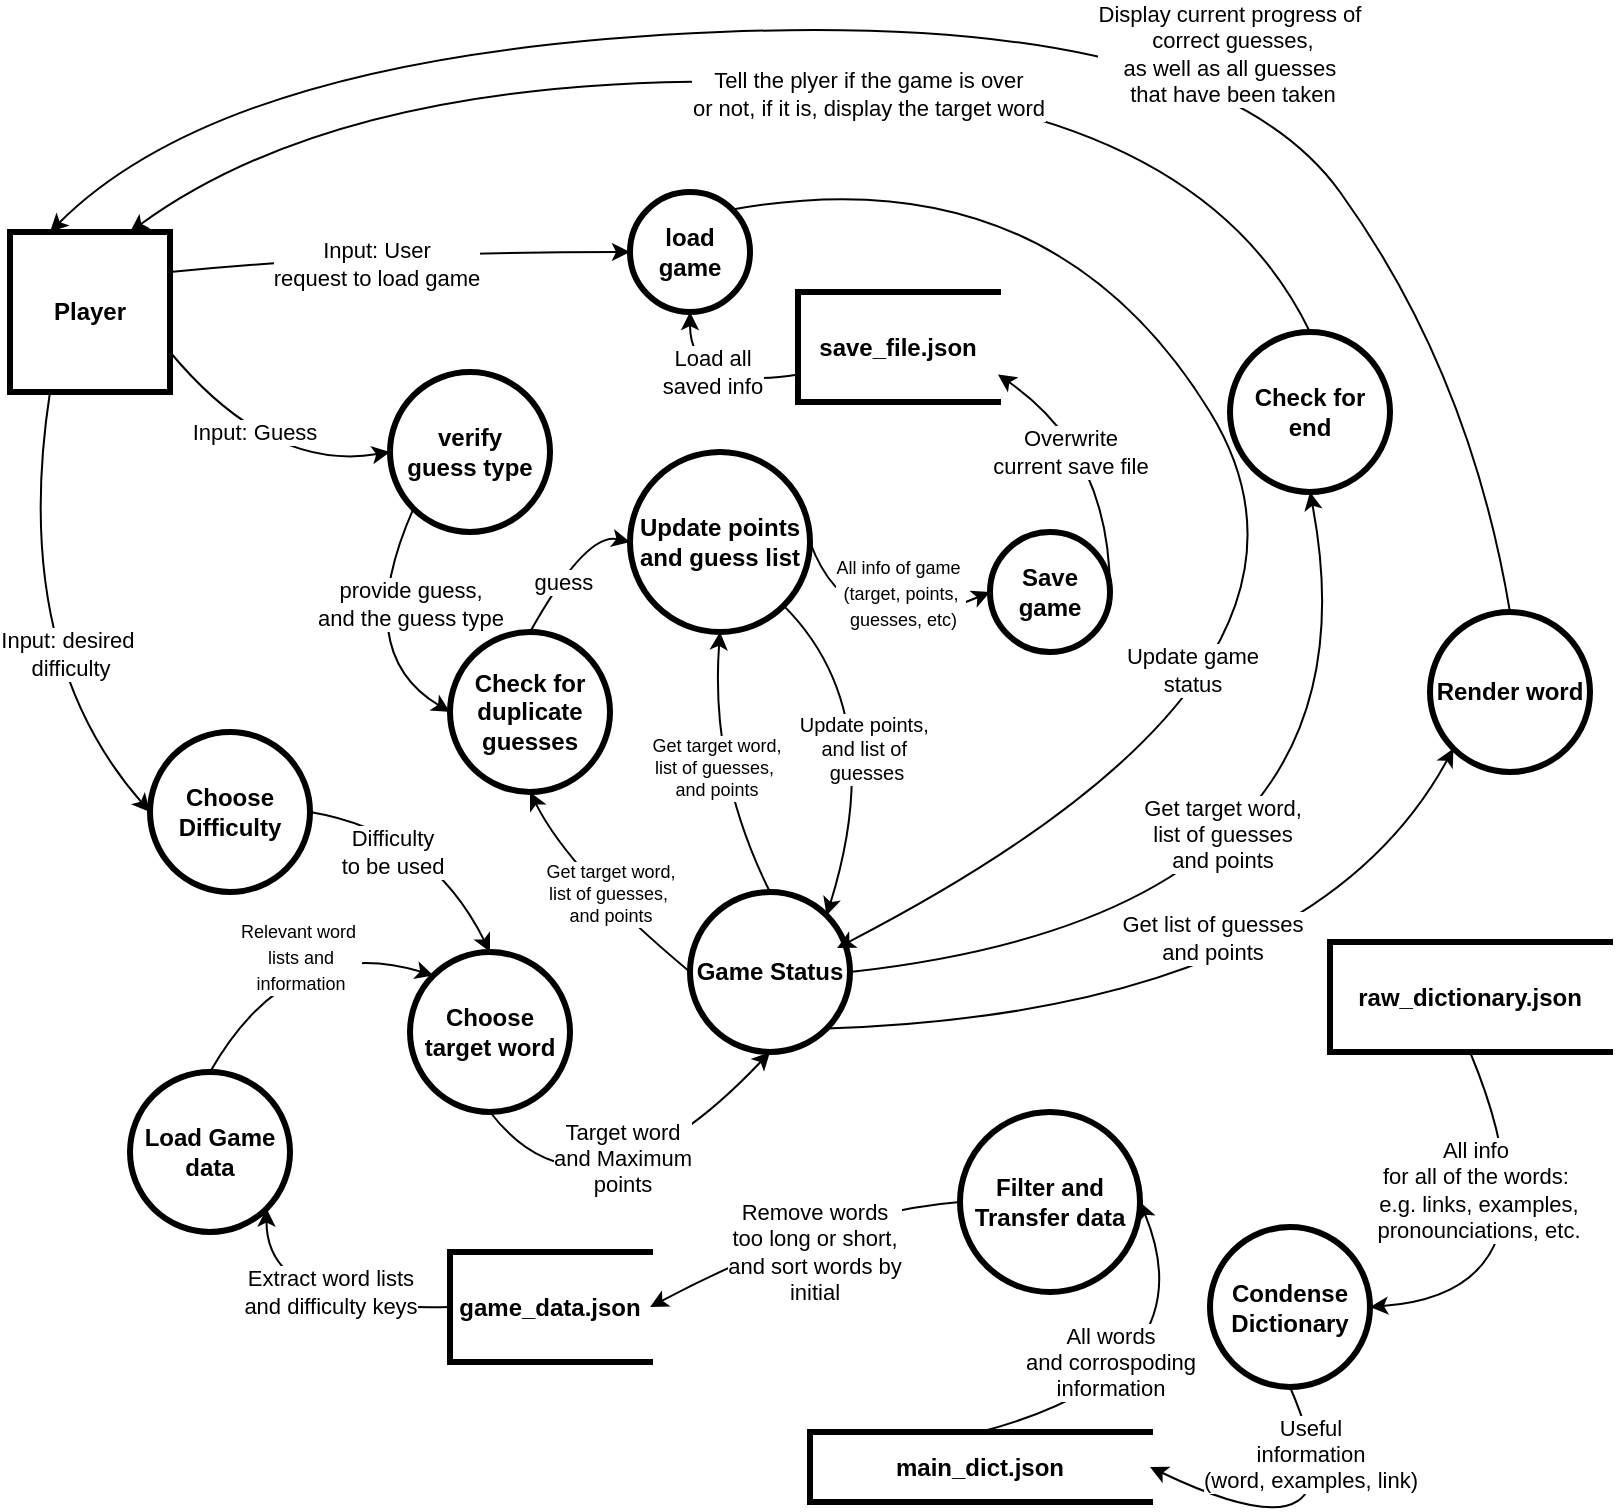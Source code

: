 <mxfile version="26.1.0">
  <diagram name="Page-1" id="ywthNiMjYePhlFCz2Uhy">
    <mxGraphModel dx="1407" dy="762" grid="1" gridSize="10" guides="1" tooltips="1" connect="1" arrows="1" fold="1" page="1" pageScale="1" pageWidth="827" pageHeight="1169" math="0" shadow="0">
      <root>
        <mxCell id="0" />
        <mxCell id="1" parent="0" />
        <mxCell id="BWCX3i24N0bs6A5otOJ9-1" value="Player" style="whiteSpace=wrap;html=1;aspect=fixed;fontStyle=1;fillColor=light-dark(#FFFFFF,#FF6666);strokeWidth=3;" parent="1" vertex="1">
          <mxGeometry x="20" y="230" width="80" height="80" as="geometry" />
        </mxCell>
        <mxCell id="BWCX3i24N0bs6A5otOJ9-2" value="Choose&lt;div&gt;Difficulty&lt;/div&gt;" style="ellipse;whiteSpace=wrap;html=1;aspect=fixed;fontStyle=1;strokeColor=light-dark(#000000,#FFFFFF);fillColor=light-dark(#FFFFFF,#B266FF);strokeWidth=3;" parent="1" vertex="1">
          <mxGeometry x="90" y="480" width="80" height="80" as="geometry" />
        </mxCell>
        <mxCell id="BWCX3i24N0bs6A5otOJ9-4" value="Load Game data" style="ellipse;whiteSpace=wrap;html=1;aspect=fixed;fontStyle=1;strokeColor=light-dark(#000000,#FFFFFF);fillColor=light-dark(#FFFFFF,#B266FF);strokeWidth=3;" parent="1" vertex="1">
          <mxGeometry x="80" y="650" width="80" height="80" as="geometry" />
        </mxCell>
        <mxCell id="BWCX3i24N0bs6A5otOJ9-5" value="Check for end" style="ellipse;whiteSpace=wrap;html=1;aspect=fixed;fontStyle=1;fillColor=light-dark(#FFFFFF,#FF66B3);strokeWidth=3;" parent="1" vertex="1">
          <mxGeometry x="630" y="280" width="80" height="80" as="geometry" />
        </mxCell>
        <mxCell id="BWCX3i24N0bs6A5otOJ9-7" value="Render word" style="ellipse;whiteSpace=wrap;html=1;aspect=fixed;fontStyle=1;fillColor=light-dark(#FFFFFF,#FF66B3);strokeWidth=3;" parent="1" vertex="1">
          <mxGeometry x="730" y="420" width="80" height="80" as="geometry" />
        </mxCell>
        <mxCell id="BWCX3i24N0bs6A5otOJ9-8" value="Game Status" style="ellipse;whiteSpace=wrap;html=1;aspect=fixed;fontStyle=1;fillColor=light-dark(#FFFFFF,#FF66B3);strokeWidth=3;" parent="1" vertex="1">
          <mxGeometry x="360" y="560" width="80" height="80" as="geometry" />
        </mxCell>
        <mxCell id="BWCX3i24N0bs6A5otOJ9-13" value="game_data.json" style="html=1;dashed=0;whiteSpace=wrap;shape=partialRectangle;right=0;fontStyle=1;strokeColor=light-dark(#000000,#FFFFFF);fillColor=light-dark(#FFFFFF,#B266FF);strokeWidth=3;" parent="1" vertex="1">
          <mxGeometry x="240" y="740" width="100" height="55" as="geometry" />
        </mxCell>
        <mxCell id="BWCX3i24N0bs6A5otOJ9-17" value="" style="curved=1;endArrow=classic;html=1;rounded=0;exitX=0;exitY=0.5;exitDx=0;exitDy=0;entryX=1;entryY=1;entryDx=0;entryDy=0;" parent="1" source="BWCX3i24N0bs6A5otOJ9-13" target="BWCX3i24N0bs6A5otOJ9-4" edge="1">
          <mxGeometry width="50" height="50" relative="1" as="geometry">
            <mxPoint x="130" y="825" as="sourcePoint" />
            <mxPoint x="250" y="840" as="targetPoint" />
            <Array as="points">
              <mxPoint x="148" y="770" />
            </Array>
          </mxGeometry>
        </mxCell>
        <mxCell id="BWCX3i24N0bs6A5otOJ9-19" value="Extract word lists&lt;div&gt;and difficulty keys&lt;/div&gt;" style="edgeLabel;html=1;align=center;verticalAlign=middle;resizable=0;points=[];" parent="BWCX3i24N0bs6A5otOJ9-17" vertex="1" connectable="0">
          <mxGeometry x="0.2" y="-4" relative="1" as="geometry">
            <mxPoint x="26" y="-6" as="offset" />
          </mxGeometry>
        </mxCell>
        <mxCell id="BWCX3i24N0bs6A5otOJ9-20" value="" style="curved=1;endArrow=classic;html=1;rounded=0;exitX=0.25;exitY=1;exitDx=0;exitDy=0;entryX=0;entryY=0.5;entryDx=0;entryDy=0;" parent="1" source="BWCX3i24N0bs6A5otOJ9-1" target="BWCX3i24N0bs6A5otOJ9-2" edge="1">
          <mxGeometry width="50" height="50" relative="1" as="geometry">
            <mxPoint x="170" y="380" as="sourcePoint" />
            <mxPoint x="290" y="370" as="targetPoint" />
            <Array as="points">
              <mxPoint x="20" y="440" />
            </Array>
          </mxGeometry>
        </mxCell>
        <mxCell id="BWCX3i24N0bs6A5otOJ9-23" value="&lt;font&gt;Input: desired&amp;nbsp;&lt;/font&gt;&lt;div&gt;&lt;font&gt;difficulty&lt;/font&gt;&lt;/div&gt;" style="edgeLabel;html=1;align=center;verticalAlign=middle;resizable=0;points=[];rotation=0;" parent="BWCX3i24N0bs6A5otOJ9-20" vertex="1" connectable="0">
          <mxGeometry x="-0.274" y="-3" relative="1" as="geometry">
            <mxPoint x="26" y="46" as="offset" />
          </mxGeometry>
        </mxCell>
        <mxCell id="BWCX3i24N0bs6A5otOJ9-24" value="" style="curved=1;endArrow=classic;html=1;rounded=0;exitX=0.5;exitY=1;exitDx=0;exitDy=0;entryX=0.5;entryY=1;entryDx=0;entryDy=0;" parent="1" source="9hSV8TDn2q9NOghADnLz-5" target="BWCX3i24N0bs6A5otOJ9-8" edge="1">
          <mxGeometry width="50" height="50" relative="1" as="geometry">
            <mxPoint x="280" y="675" as="sourcePoint" />
            <mxPoint x="386" y="713" as="targetPoint" />
            <Array as="points">
              <mxPoint x="310" y="735" />
            </Array>
          </mxGeometry>
        </mxCell>
        <mxCell id="BWCX3i24N0bs6A5otOJ9-25" value="Target word&lt;div&gt;and Maximum&lt;/div&gt;&lt;div&gt;points&lt;/div&gt;" style="edgeLabel;html=1;align=center;verticalAlign=middle;resizable=0;points=[];" parent="BWCX3i24N0bs6A5otOJ9-24" vertex="1" connectable="0">
          <mxGeometry x="0.108" y="8" relative="1" as="geometry">
            <mxPoint x="-3" y="-11" as="offset" />
          </mxGeometry>
        </mxCell>
        <mxCell id="BWCX3i24N0bs6A5otOJ9-26" value="" style="curved=1;endArrow=classic;html=1;rounded=0;exitX=1;exitY=0.75;exitDx=0;exitDy=0;entryX=0;entryY=0.5;entryDx=0;entryDy=0;" parent="1" source="BWCX3i24N0bs6A5otOJ9-1" target="9hSV8TDn2q9NOghADnLz-1" edge="1">
          <mxGeometry width="50" height="50" relative="1" as="geometry">
            <mxPoint x="160" y="350" as="sourcePoint" />
            <mxPoint x="280" y="270" as="targetPoint" />
            <Array as="points">
              <mxPoint x="150" y="350" />
            </Array>
          </mxGeometry>
        </mxCell>
        <mxCell id="BWCX3i24N0bs6A5otOJ9-27" value="Input: Guess" style="edgeLabel;html=1;align=center;verticalAlign=middle;resizable=0;points=[];" parent="BWCX3i24N0bs6A5otOJ9-26" vertex="1" connectable="0">
          <mxGeometry x="0.198" y="-23" relative="1" as="geometry">
            <mxPoint x="-17" y="-42" as="offset" />
          </mxGeometry>
        </mxCell>
        <mxCell id="BWCX3i24N0bs6A5otOJ9-30" value="" style="curved=1;endArrow=classic;html=1;rounded=0;entryX=0.5;entryY=1;entryDx=0;entryDy=0;exitX=0;exitY=0.5;exitDx=0;exitDy=0;" parent="1" source="BWCX3i24N0bs6A5otOJ9-8" target="9hSV8TDn2q9NOghADnLz-2" edge="1">
          <mxGeometry width="50" height="50" relative="1" as="geometry">
            <mxPoint x="450" y="560" as="sourcePoint" />
            <mxPoint x="354" y="520" as="targetPoint" />
            <Array as="points">
              <mxPoint x="300" y="550" />
            </Array>
          </mxGeometry>
        </mxCell>
        <mxCell id="BWCX3i24N0bs6A5otOJ9-32" value="Get target word,&lt;br&gt;list of guesses,&amp;nbsp;&lt;div&gt;and points&lt;/div&gt;" style="edgeLabel;html=1;align=center;verticalAlign=middle;resizable=0;points=[];fontSize=9;" parent="BWCX3i24N0bs6A5otOJ9-30" vertex="1" connectable="0">
          <mxGeometry x="-0.089" y="8" relative="1" as="geometry">
            <mxPoint x="8" y="-10" as="offset" />
          </mxGeometry>
        </mxCell>
        <mxCell id="BWCX3i24N0bs6A5otOJ9-33" value="" style="curved=1;endArrow=classic;html=1;rounded=0;exitX=1;exitY=0.5;exitDx=0;exitDy=0;entryX=0.5;entryY=1;entryDx=0;entryDy=0;" parent="1" source="BWCX3i24N0bs6A5otOJ9-8" target="BWCX3i24N0bs6A5otOJ9-5" edge="1">
          <mxGeometry width="50" height="50" relative="1" as="geometry">
            <mxPoint x="470" y="625" as="sourcePoint" />
            <mxPoint x="590" y="615" as="targetPoint" />
            <Array as="points">
              <mxPoint x="710" y="570" />
            </Array>
          </mxGeometry>
        </mxCell>
        <mxCell id="BWCX3i24N0bs6A5otOJ9-34" value="Get target word,&lt;div&gt;list of guesses&lt;/div&gt;&lt;div&gt;and points&lt;/div&gt;" style="edgeLabel;html=1;align=center;verticalAlign=middle;resizable=0;points=[];" parent="BWCX3i24N0bs6A5otOJ9-33" vertex="1" connectable="0">
          <mxGeometry x="0.083" y="-11" relative="1" as="geometry">
            <mxPoint x="-77" y="-51" as="offset" />
          </mxGeometry>
        </mxCell>
        <mxCell id="BWCX3i24N0bs6A5otOJ9-35" value="" style="curved=1;endArrow=classic;html=1;rounded=0;exitX=0.5;exitY=0;exitDx=0;exitDy=0;entryX=0.75;entryY=0;entryDx=0;entryDy=0;" parent="1" source="BWCX3i24N0bs6A5otOJ9-5" target="BWCX3i24N0bs6A5otOJ9-1" edge="1">
          <mxGeometry width="50" height="50" relative="1" as="geometry">
            <mxPoint x="650" y="410" as="sourcePoint" />
            <mxPoint x="210" y="230" as="targetPoint" />
            <Array as="points">
              <mxPoint x="612" y="160" />
              <mxPoint x="190" y="150" />
            </Array>
          </mxGeometry>
        </mxCell>
        <mxCell id="BWCX3i24N0bs6A5otOJ9-36" value="Tell the plyer if the game is over&lt;div&gt;or not, if it is, display the target word&lt;/div&gt;" style="edgeLabel;html=1;align=center;verticalAlign=middle;resizable=0;points=[];" parent="BWCX3i24N0bs6A5otOJ9-35" vertex="1" connectable="0">
          <mxGeometry x="0.074" relative="1" as="geometry">
            <mxPoint x="75" y="6" as="offset" />
          </mxGeometry>
        </mxCell>
        <mxCell id="BWCX3i24N0bs6A5otOJ9-37" value="" style="curved=1;endArrow=classic;html=1;rounded=0;entryX=0;entryY=1;entryDx=0;entryDy=0;exitX=1;exitY=1;exitDx=0;exitDy=0;" parent="1" source="BWCX3i24N0bs6A5otOJ9-8" target="BWCX3i24N0bs6A5otOJ9-7" edge="1">
          <mxGeometry width="50" height="50" relative="1" as="geometry">
            <mxPoint x="420" y="675" as="sourcePoint" />
            <mxPoint x="540" y="665" as="targetPoint" />
            <Array as="points">
              <mxPoint x="670" y="620" />
            </Array>
          </mxGeometry>
        </mxCell>
        <mxCell id="BWCX3i24N0bs6A5otOJ9-38" value="Get list of guesses&lt;div&gt;and points&lt;/div&gt;" style="edgeLabel;html=1;align=center;verticalAlign=middle;resizable=0;points=[];" parent="BWCX3i24N0bs6A5otOJ9-37" vertex="1" connectable="0">
          <mxGeometry x="-0.307" y="20" relative="1" as="geometry">
            <mxPoint x="57" y="-21" as="offset" />
          </mxGeometry>
        </mxCell>
        <mxCell id="BWCX3i24N0bs6A5otOJ9-39" value="" style="curved=1;endArrow=classic;html=1;rounded=0;entryX=0.25;entryY=0;entryDx=0;entryDy=0;exitX=0.5;exitY=0;exitDx=0;exitDy=0;" parent="1" source="BWCX3i24N0bs6A5otOJ9-7" target="BWCX3i24N0bs6A5otOJ9-1" edge="1">
          <mxGeometry width="50" height="50" relative="1" as="geometry">
            <mxPoint x="400" y="595" as="sourcePoint" />
            <mxPoint x="90" y="325" as="targetPoint" />
            <Array as="points">
              <mxPoint x="750" y="300" />
              <mxPoint x="620" y="120" />
              <mxPoint x="130" y="140" />
            </Array>
          </mxGeometry>
        </mxCell>
        <mxCell id="BWCX3i24N0bs6A5otOJ9-40" value="Display current progress of&amp;nbsp;&lt;div&gt;correct guesses,&lt;div&gt;as well as all guesses&amp;nbsp;&lt;/div&gt;&lt;div&gt;that have been taken&lt;/div&gt;&lt;/div&gt;" style="edgeLabel;html=1;align=center;verticalAlign=middle;resizable=0;points=[];" parent="BWCX3i24N0bs6A5otOJ9-39" vertex="1" connectable="0">
          <mxGeometry x="-0.22" y="-2" relative="1" as="geometry">
            <mxPoint x="42" y="21" as="offset" />
          </mxGeometry>
        </mxCell>
        <mxCell id="9hSV8TDn2q9NOghADnLz-1" value="&lt;div&gt;verify&lt;/div&gt;guess type" style="ellipse;whiteSpace=wrap;html=1;aspect=fixed;fontStyle=1;fillColor=light-dark(#FFFFFF,#66B2FF);strokeWidth=3;" vertex="1" parent="1">
          <mxGeometry x="210" y="300" width="80" height="80" as="geometry" />
        </mxCell>
        <mxCell id="9hSV8TDn2q9NOghADnLz-2" value="Check for&lt;div&gt;duplicate guesses&lt;/div&gt;" style="ellipse;whiteSpace=wrap;html=1;aspect=fixed;fontStyle=1;fillColor=light-dark(#FFFFFF,#66B2FF);strokeWidth=3;" vertex="1" parent="1">
          <mxGeometry x="240" y="430" width="80" height="80" as="geometry" />
        </mxCell>
        <mxCell id="9hSV8TDn2q9NOghADnLz-6" value="" style="curved=1;endArrow=classic;html=1;rounded=0;exitX=1;exitY=0.5;exitDx=0;exitDy=0;entryX=0.5;entryY=0;entryDx=0;entryDy=0;" edge="1" parent="1" source="BWCX3i24N0bs6A5otOJ9-2" target="9hSV8TDn2q9NOghADnLz-5">
          <mxGeometry width="50" height="50" relative="1" as="geometry">
            <mxPoint x="260" y="590" as="sourcePoint" />
            <mxPoint x="426" y="713" as="targetPoint" />
            <Array as="points">
              <mxPoint x="230" y="530" />
            </Array>
          </mxGeometry>
        </mxCell>
        <mxCell id="9hSV8TDn2q9NOghADnLz-8" value="Difficulty&lt;div&gt;to be used&lt;/div&gt;" style="edgeLabel;html=1;align=center;verticalAlign=middle;resizable=0;points=[];" vertex="1" connectable="0" parent="9hSV8TDn2q9NOghADnLz-6">
          <mxGeometry x="-0.182" y="4" relative="1" as="geometry">
            <mxPoint x="-12" y="15" as="offset" />
          </mxGeometry>
        </mxCell>
        <mxCell id="9hSV8TDn2q9NOghADnLz-5" value="Choose&lt;div&gt;target word&lt;/div&gt;" style="ellipse;whiteSpace=wrap;html=1;aspect=fixed;fontStyle=1;strokeColor=light-dark(#000000,#FFFFFF);fillColor=light-dark(#FFFFFF,#B266FF);strokeWidth=3;" vertex="1" parent="1">
          <mxGeometry x="220" y="590" width="80" height="80" as="geometry" />
        </mxCell>
        <mxCell id="9hSV8TDn2q9NOghADnLz-10" value="" style="curved=1;endArrow=classic;html=1;rounded=0;entryX=0;entryY=0;entryDx=0;entryDy=0;exitX=0.5;exitY=0;exitDx=0;exitDy=0;" edge="1" parent="1" source="BWCX3i24N0bs6A5otOJ9-4" target="9hSV8TDn2q9NOghADnLz-5">
          <mxGeometry width="50" height="50" relative="1" as="geometry">
            <mxPoint x="230" y="740" as="sourcePoint" />
            <mxPoint x="230" y="660" as="targetPoint" />
            <Array as="points">
              <mxPoint x="160" y="580" />
            </Array>
          </mxGeometry>
        </mxCell>
        <mxCell id="9hSV8TDn2q9NOghADnLz-12" value="&lt;font style=&quot;font-size: 9px;&quot;&gt;Relevant&amp;nbsp;&lt;/font&gt;&lt;span style=&quot;font-size: 9px; background-color: light-dark(#ffffff, var(--ge-dark-color, #121212)); color: light-dark(rgb(0, 0, 0), rgb(255, 255, 255));&quot;&gt;word&amp;nbsp;&lt;/span&gt;&lt;div&gt;&lt;span style=&quot;font-size: 9px; background-color: light-dark(#ffffff, var(--ge-dark-color, #121212)); color: light-dark(rgb(0, 0, 0), rgb(255, 255, 255));&quot;&gt;lists and&lt;/span&gt;&lt;div&gt;&lt;font style=&quot;font-size: 9px;&quot;&gt;information&lt;/font&gt;&lt;/div&gt;&lt;/div&gt;" style="edgeLabel;html=1;align=center;verticalAlign=middle;resizable=0;points=[];" vertex="1" connectable="0" parent="9hSV8TDn2q9NOghADnLz-10">
          <mxGeometry x="0.128" y="-6" relative="1" as="geometry">
            <mxPoint y="4" as="offset" />
          </mxGeometry>
        </mxCell>
        <mxCell id="9hSV8TDn2q9NOghADnLz-15" value="Update points&lt;div&gt;and guess list&lt;/div&gt;" style="ellipse;whiteSpace=wrap;html=1;aspect=fixed;fontStyle=1;fillColor=light-dark(#FFFFFF,#66B2FF);strokeWidth=3;" vertex="1" parent="1">
          <mxGeometry x="330" y="340" width="90" height="90" as="geometry" />
        </mxCell>
        <mxCell id="9hSV8TDn2q9NOghADnLz-18" value="" style="curved=1;endArrow=classic;html=1;rounded=0;entryX=0;entryY=0.5;entryDx=0;entryDy=0;exitX=0.5;exitY=0;exitDx=0;exitDy=0;" edge="1" parent="1" source="9hSV8TDn2q9NOghADnLz-2" target="9hSV8TDn2q9NOghADnLz-15">
          <mxGeometry width="50" height="50" relative="1" as="geometry">
            <mxPoint x="370" y="340" as="sourcePoint" />
            <mxPoint x="400" y="340" as="targetPoint" />
            <Array as="points">
              <mxPoint x="308" y="380" />
            </Array>
          </mxGeometry>
        </mxCell>
        <mxCell id="9hSV8TDn2q9NOghADnLz-19" value="guess&amp;nbsp;" style="edgeLabel;html=1;align=center;verticalAlign=middle;resizable=0;points=[];" vertex="1" connectable="0" parent="9hSV8TDn2q9NOghADnLz-18">
          <mxGeometry x="0.366" y="6" relative="1" as="geometry">
            <mxPoint x="-4" y="25" as="offset" />
          </mxGeometry>
        </mxCell>
        <mxCell id="9hSV8TDn2q9NOghADnLz-20" value="" style="curved=1;endArrow=classic;html=1;rounded=0;entryX=0;entryY=0.5;entryDx=0;entryDy=0;exitX=0;exitY=1;exitDx=0;exitDy=0;" edge="1" parent="1" source="9hSV8TDn2q9NOghADnLz-1" target="9hSV8TDn2q9NOghADnLz-2">
          <mxGeometry width="50" height="50" relative="1" as="geometry">
            <mxPoint x="210" y="470" as="sourcePoint" />
            <mxPoint x="210" y="390" as="targetPoint" />
            <Array as="points">
              <mxPoint x="190" y="440" />
            </Array>
          </mxGeometry>
        </mxCell>
        <mxCell id="9hSV8TDn2q9NOghADnLz-22" value="provide guess,&lt;div&gt;and the guess type&lt;/div&gt;" style="edgeLabel;html=1;align=center;verticalAlign=middle;resizable=0;points=[];" vertex="1" connectable="0" parent="9hSV8TDn2q9NOghADnLz-20">
          <mxGeometry x="-0.432" y="13" relative="1" as="geometry">
            <mxPoint x="2" y="7" as="offset" />
          </mxGeometry>
        </mxCell>
        <mxCell id="9hSV8TDn2q9NOghADnLz-23" value="" style="curved=1;endArrow=classic;html=1;rounded=0;entryX=0.5;entryY=1;entryDx=0;entryDy=0;exitX=0.5;exitY=0;exitDx=0;exitDy=0;" edge="1" parent="1" source="BWCX3i24N0bs6A5otOJ9-8" target="9hSV8TDn2q9NOghADnLz-15">
          <mxGeometry width="50" height="50" relative="1" as="geometry">
            <mxPoint x="430" y="550" as="sourcePoint" />
            <mxPoint x="350" y="460" as="targetPoint" />
            <Array as="points">
              <mxPoint x="370" y="500" />
            </Array>
          </mxGeometry>
        </mxCell>
        <mxCell id="9hSV8TDn2q9NOghADnLz-24" value="Get target word,&lt;br&gt;list of guesses,&amp;nbsp;&lt;div&gt;and points&lt;/div&gt;" style="edgeLabel;html=1;align=center;verticalAlign=middle;resizable=0;points=[];fontSize=9;" vertex="1" connectable="0" parent="9hSV8TDn2q9NOghADnLz-23">
          <mxGeometry x="-0.089" y="8" relative="1" as="geometry">
            <mxPoint x="8" y="-10" as="offset" />
          </mxGeometry>
        </mxCell>
        <mxCell id="9hSV8TDn2q9NOghADnLz-25" value="" style="curved=1;endArrow=classic;html=1;rounded=0;entryX=1;entryY=0;entryDx=0;entryDy=0;exitX=1;exitY=1;exitDx=0;exitDy=0;" edge="1" parent="1" source="9hSV8TDn2q9NOghADnLz-15" target="BWCX3i24N0bs6A5otOJ9-8">
          <mxGeometry width="50" height="50" relative="1" as="geometry">
            <mxPoint x="470" y="410" as="sourcePoint" />
            <mxPoint x="480" y="510" as="targetPoint" />
            <Array as="points">
              <mxPoint x="460" y="470" />
            </Array>
          </mxGeometry>
        </mxCell>
        <mxCell id="9hSV8TDn2q9NOghADnLz-26" value="Update points,&amp;nbsp;&lt;div&gt;and&amp;nbsp;&lt;span style=&quot;background-color: light-dark(#ffffff, var(--ge-dark-color, #121212)); color: light-dark(rgb(0, 0, 0), rgb(255, 255, 255));&quot;&gt;list of&amp;nbsp;&lt;/span&gt;&lt;div&gt;guesses&lt;/div&gt;&lt;/div&gt;" style="edgeLabel;html=1;align=center;verticalAlign=middle;resizable=0;points=[];fontSize=10;" vertex="1" connectable="0" parent="9hSV8TDn2q9NOghADnLz-25">
          <mxGeometry x="-0.227" y="-22" relative="1" as="geometry">
            <mxPoint x="7" y="6" as="offset" />
          </mxGeometry>
        </mxCell>
        <mxCell id="9hSV8TDn2q9NOghADnLz-27" value="save_file.json" style="html=1;dashed=0;whiteSpace=wrap;shape=partialRectangle;right=0;fontStyle=1;fillColor=light-dark(#FFFFFF,#FFB366);strokeWidth=3;" vertex="1" parent="1">
          <mxGeometry x="414" y="260" width="100" height="55" as="geometry" />
        </mxCell>
        <mxCell id="9hSV8TDn2q9NOghADnLz-29" value="load&lt;div&gt;game&lt;/div&gt;" style="ellipse;whiteSpace=wrap;html=1;aspect=fixed;fontStyle=1;fillColor=light-dark(#FFFFFF,#FFB366);strokeWidth=3;" vertex="1" parent="1">
          <mxGeometry x="330" y="210" width="60" height="60" as="geometry" />
        </mxCell>
        <mxCell id="9hSV8TDn2q9NOghADnLz-34" value="Save&lt;div&gt;game&lt;/div&gt;" style="ellipse;whiteSpace=wrap;html=1;aspect=fixed;fontStyle=1;fillColor=light-dark(#FFFFFF,#FFB366);strokeWidth=3;" vertex="1" parent="1">
          <mxGeometry x="510" y="380" width="60" height="60" as="geometry" />
        </mxCell>
        <mxCell id="9hSV8TDn2q9NOghADnLz-35" value="" style="curved=1;endArrow=classic;html=1;rounded=0;exitX=1;exitY=0.25;exitDx=0;exitDy=0;entryX=0;entryY=0.5;entryDx=0;entryDy=0;" edge="1" parent="1" source="BWCX3i24N0bs6A5otOJ9-1" target="9hSV8TDn2q9NOghADnLz-29">
          <mxGeometry width="50" height="50" relative="1" as="geometry">
            <mxPoint x="170" y="300" as="sourcePoint" />
            <mxPoint x="290" y="290" as="targetPoint" />
            <Array as="points">
              <mxPoint x="200" y="240" />
            </Array>
          </mxGeometry>
        </mxCell>
        <mxCell id="9hSV8TDn2q9NOghADnLz-44" value="Input: User&lt;div&gt;request to load game&lt;/div&gt;" style="edgeLabel;html=1;align=center;verticalAlign=middle;resizable=0;points=[];" vertex="1" connectable="0" parent="9hSV8TDn2q9NOghADnLz-35">
          <mxGeometry x="0.127" y="-15" relative="1" as="geometry">
            <mxPoint x="-27" y="-9" as="offset" />
          </mxGeometry>
        </mxCell>
        <mxCell id="9hSV8TDn2q9NOghADnLz-40" value="" style="curved=1;endArrow=classic;html=1;rounded=0;entryX=1;entryY=0.75;entryDx=0;entryDy=0;exitX=1;exitY=0.5;exitDx=0;exitDy=0;" edge="1" parent="1" source="9hSV8TDn2q9NOghADnLz-34" target="9hSV8TDn2q9NOghADnLz-27">
          <mxGeometry width="50" height="50" relative="1" as="geometry">
            <mxPoint x="550" y="380" as="sourcePoint" />
            <mxPoint x="550" y="300" as="targetPoint" />
            <Array as="points">
              <mxPoint x="570" y="340" />
            </Array>
          </mxGeometry>
        </mxCell>
        <mxCell id="9hSV8TDn2q9NOghADnLz-48" value="Overwrite&lt;div&gt;current save file&lt;/div&gt;" style="edgeLabel;html=1;align=center;verticalAlign=middle;resizable=0;points=[];" vertex="1" connectable="0" parent="9hSV8TDn2q9NOghADnLz-40">
          <mxGeometry x="0.114" y="10" relative="1" as="geometry">
            <mxPoint x="-9" y="-4" as="offset" />
          </mxGeometry>
        </mxCell>
        <mxCell id="9hSV8TDn2q9NOghADnLz-41" value="" style="curved=1;endArrow=classic;html=1;rounded=0;exitX=1;exitY=0.5;exitDx=0;exitDy=0;entryX=0;entryY=0.5;entryDx=0;entryDy=0;" edge="1" parent="1" source="9hSV8TDn2q9NOghADnLz-15" target="9hSV8TDn2q9NOghADnLz-34">
          <mxGeometry width="50" height="50" relative="1" as="geometry">
            <mxPoint x="430" y="380" as="sourcePoint" />
            <mxPoint x="550" y="370" as="targetPoint" />
            <Array as="points">
              <mxPoint x="440" y="440" />
            </Array>
          </mxGeometry>
        </mxCell>
        <mxCell id="9hSV8TDn2q9NOghADnLz-43" value="&lt;font style=&quot;font-size: 9px;&quot;&gt;All info&amp;nbsp;&lt;/font&gt;&lt;span style=&quot;font-size: 9px; background-color: light-dark(#ffffff, var(--ge-dark-color, #121212)); color: light-dark(rgb(0, 0, 0), rgb(255, 255, 255));&quot;&gt;of game&amp;nbsp;&lt;/span&gt;&lt;div&gt;&lt;font style=&quot;font-size: 9px;&quot;&gt;(target, points,&lt;/font&gt;&lt;/div&gt;&lt;div&gt;&lt;font style=&quot;font-size: 9px;&quot;&gt;&amp;nbsp;guesses, etc)&lt;/font&gt;&lt;/div&gt;" style="edgeLabel;html=1;align=center;verticalAlign=middle;resizable=0;points=[];" vertex="1" connectable="0" parent="9hSV8TDn2q9NOghADnLz-41">
          <mxGeometry x="0.445" y="3" relative="1" as="geometry">
            <mxPoint x="-10" y="-12" as="offset" />
          </mxGeometry>
        </mxCell>
        <mxCell id="9hSV8TDn2q9NOghADnLz-46" value="" style="curved=1;endArrow=classic;html=1;rounded=0;entryX=0.5;entryY=1;entryDx=0;entryDy=0;exitX=0;exitY=0.75;exitDx=0;exitDy=0;" edge="1" parent="1" source="9hSV8TDn2q9NOghADnLz-27" target="9hSV8TDn2q9NOghADnLz-29">
          <mxGeometry width="50" height="50" relative="1" as="geometry">
            <mxPoint x="400" y="240" as="sourcePoint" />
            <mxPoint x="520" y="230" as="targetPoint" />
            <Array as="points">
              <mxPoint x="360" y="310" />
            </Array>
          </mxGeometry>
        </mxCell>
        <mxCell id="9hSV8TDn2q9NOghADnLz-47" value="Load all&lt;div&gt;saved&amp;nbsp;&lt;span style=&quot;background-color: light-dark(#ffffff, var(--ge-dark-color, #121212)); color: light-dark(rgb(0, 0, 0), rgb(255, 255, 255));&quot;&gt;info&lt;/span&gt;&lt;/div&gt;" style="edgeLabel;html=1;align=center;verticalAlign=middle;resizable=0;points=[];" vertex="1" connectable="0" parent="9hSV8TDn2q9NOghADnLz-46">
          <mxGeometry x="-0.097" y="-8" relative="1" as="geometry">
            <mxPoint as="offset" />
          </mxGeometry>
        </mxCell>
        <mxCell id="9hSV8TDn2q9NOghADnLz-49" value="" style="curved=1;endArrow=classic;html=1;rounded=0;exitX=1;exitY=0;exitDx=0;exitDy=0;entryX=0.919;entryY=0.35;entryDx=0;entryDy=0;entryPerimeter=0;" edge="1" parent="1" source="9hSV8TDn2q9NOghADnLz-29" target="BWCX3i24N0bs6A5otOJ9-8">
          <mxGeometry width="50" height="50" relative="1" as="geometry">
            <mxPoint x="430" y="230" as="sourcePoint" />
            <mxPoint x="550" y="220" as="targetPoint" />
            <Array as="points">
              <mxPoint x="540" y="190" />
              <mxPoint x="700" y="450" />
            </Array>
          </mxGeometry>
        </mxCell>
        <mxCell id="9hSV8TDn2q9NOghADnLz-50" value="Update game&lt;div&gt;status&lt;/div&gt;" style="edgeLabel;html=1;align=center;verticalAlign=middle;resizable=0;points=[];" vertex="1" connectable="0" parent="9hSV8TDn2q9NOghADnLz-49">
          <mxGeometry x="0.421" y="-42" relative="1" as="geometry">
            <mxPoint as="offset" />
          </mxGeometry>
        </mxCell>
        <mxCell id="9hSV8TDn2q9NOghADnLz-51" value="raw_dictionary.json" style="html=1;dashed=0;whiteSpace=wrap;shape=partialRectangle;right=0;fontStyle=1;fillColor=light-dark(#FFFFFF,#6666FF);strokeWidth=3;" vertex="1" parent="1">
          <mxGeometry x="680" y="585" width="140" height="55" as="geometry" />
        </mxCell>
        <mxCell id="9hSV8TDn2q9NOghADnLz-52" value="Condense&lt;div&gt;Dictionary&lt;/div&gt;" style="ellipse;whiteSpace=wrap;html=1;aspect=fixed;fontStyle=1;fillColor=light-dark(#FFFFFF,#6666FF);strokeWidth=3;" vertex="1" parent="1">
          <mxGeometry x="620" y="727.5" width="80" height="80" as="geometry" />
        </mxCell>
        <mxCell id="9hSV8TDn2q9NOghADnLz-53" value="" style="curved=1;endArrow=classic;html=1;rounded=0;entryX=1;entryY=0.5;entryDx=0;entryDy=0;exitX=0.5;exitY=1;exitDx=0;exitDy=0;" edge="1" parent="1" source="9hSV8TDn2q9NOghADnLz-51" target="9hSV8TDn2q9NOghADnLz-52">
          <mxGeometry width="50" height="50" relative="1" as="geometry">
            <mxPoint x="540" y="930" as="sourcePoint" />
            <mxPoint x="660" y="920" as="targetPoint" />
            <Array as="points">
              <mxPoint x="800" y="760" />
            </Array>
          </mxGeometry>
        </mxCell>
        <mxCell id="9hSV8TDn2q9NOghADnLz-54" value="All info&amp;nbsp;&lt;div&gt;for all of the words:&amp;nbsp;&lt;/div&gt;&lt;div&gt;e.g. links, examples,&lt;div&gt;pronounciations, etc.&lt;/div&gt;&lt;/div&gt;" style="edgeLabel;html=1;align=center;verticalAlign=middle;resizable=0;points=[];" vertex="1" connectable="0" parent="9hSV8TDn2q9NOghADnLz-53">
          <mxGeometry x="-0.266" y="-16" relative="1" as="geometry">
            <mxPoint x="-14" y="-15" as="offset" />
          </mxGeometry>
        </mxCell>
        <mxCell id="9hSV8TDn2q9NOghADnLz-55" value="main_dict.json" style="html=1;dashed=0;whiteSpace=wrap;shape=partialRectangle;right=0;fontStyle=1;fillColor=light-dark(#FFFFFF,#6666FF);strokeWidth=3;" vertex="1" parent="1">
          <mxGeometry x="420" y="830" width="170" height="35" as="geometry" />
        </mxCell>
        <mxCell id="9hSV8TDn2q9NOghADnLz-58" value="" style="curved=1;endArrow=classic;html=1;rounded=0;entryX=1;entryY=0.5;entryDx=0;entryDy=0;exitX=0.5;exitY=1;exitDx=0;exitDy=0;" edge="1" parent="1" source="9hSV8TDn2q9NOghADnLz-52" target="9hSV8TDn2q9NOghADnLz-55">
          <mxGeometry width="50" height="50" relative="1" as="geometry">
            <mxPoint x="700" y="860" as="sourcePoint" />
            <mxPoint x="540" y="891.72" as="targetPoint" />
            <Array as="points">
              <mxPoint x="700" y="900" />
            </Array>
          </mxGeometry>
        </mxCell>
        <mxCell id="9hSV8TDn2q9NOghADnLz-59" value="Useful&lt;div&gt;information&lt;/div&gt;&lt;div&gt;(word, examples, link)&lt;/div&gt;" style="edgeLabel;html=1;align=center;verticalAlign=middle;resizable=0;points=[];" vertex="1" connectable="0" parent="9hSV8TDn2q9NOghADnLz-58">
          <mxGeometry x="0.425" y="-15" relative="1" as="geometry">
            <mxPoint x="15" y="-21" as="offset" />
          </mxGeometry>
        </mxCell>
        <mxCell id="9hSV8TDn2q9NOghADnLz-60" value="Filter and&lt;div&gt;Transfer data&lt;/div&gt;" style="ellipse;whiteSpace=wrap;html=1;aspect=fixed;fontStyle=1;fillColor=light-dark(#FFFFFF,#6666FF);strokeWidth=3;" vertex="1" parent="1">
          <mxGeometry x="495" y="670" width="90" height="90" as="geometry" />
        </mxCell>
        <mxCell id="9hSV8TDn2q9NOghADnLz-61" value="" style="curved=1;endArrow=classic;html=1;rounded=0;exitX=0.5;exitY=0;exitDx=0;exitDy=0;entryX=1;entryY=0.5;entryDx=0;entryDy=0;" edge="1" parent="1" source="9hSV8TDn2q9NOghADnLz-55" target="9hSV8TDn2q9NOghADnLz-60">
          <mxGeometry width="50" height="50" relative="1" as="geometry">
            <mxPoint x="500" y="805" as="sourcePoint" />
            <mxPoint x="620" y="795" as="targetPoint" />
            <Array as="points">
              <mxPoint x="620" y="800" />
            </Array>
          </mxGeometry>
        </mxCell>
        <mxCell id="9hSV8TDn2q9NOghADnLz-62" value="All words&lt;div&gt;and corrospoding&lt;/div&gt;&lt;div&gt;information&lt;/div&gt;" style="edgeLabel;html=1;align=center;verticalAlign=middle;resizable=0;points=[];" vertex="1" connectable="0" parent="9hSV8TDn2q9NOghADnLz-61">
          <mxGeometry x="-0.352" y="13" relative="1" as="geometry">
            <mxPoint x="2" y="-5" as="offset" />
          </mxGeometry>
        </mxCell>
        <mxCell id="9hSV8TDn2q9NOghADnLz-63" value="" style="curved=1;endArrow=classic;html=1;rounded=0;entryX=1;entryY=0.5;entryDx=0;entryDy=0;exitX=0;exitY=0.5;exitDx=0;exitDy=0;" edge="1" parent="1" source="9hSV8TDn2q9NOghADnLz-60" target="BWCX3i24N0bs6A5otOJ9-13">
          <mxGeometry width="50" height="50" relative="1" as="geometry">
            <mxPoint x="380" y="780" as="sourcePoint" />
            <mxPoint x="500" y="770" as="targetPoint" />
            <Array as="points">
              <mxPoint x="430" y="720" />
            </Array>
          </mxGeometry>
        </mxCell>
        <mxCell id="9hSV8TDn2q9NOghADnLz-65" value="Remove words&lt;div&gt;too long or short,&lt;/div&gt;&lt;div&gt;and sort words by&lt;/div&gt;&lt;div&gt;initial&lt;/div&gt;" style="edgeLabel;html=1;align=center;verticalAlign=middle;resizable=0;points=[];" vertex="1" connectable="0" parent="9hSV8TDn2q9NOghADnLz-63">
          <mxGeometry x="-0.02" y="14" relative="1" as="geometry">
            <mxPoint as="offset" />
          </mxGeometry>
        </mxCell>
      </root>
    </mxGraphModel>
  </diagram>
</mxfile>
